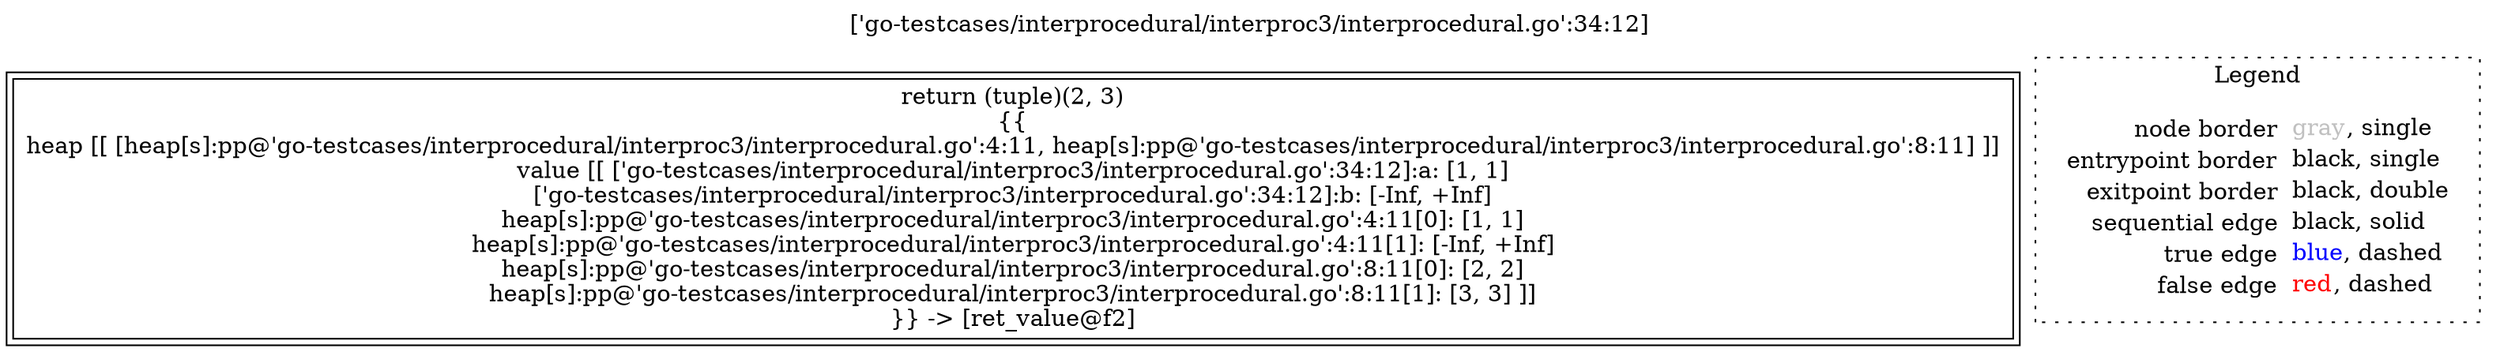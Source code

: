 digraph {
	labelloc="t";
	label="['go-testcases/interprocedural/interproc3/interprocedural.go':34:12]";
	"node0" [shape="rect",color="black",peripheries="2",label=<return (tuple)(2, 3)<BR/>{{<BR/>heap [[ [heap[s]:pp@'go-testcases/interprocedural/interproc3/interprocedural.go':4:11, heap[s]:pp@'go-testcases/interprocedural/interproc3/interprocedural.go':8:11] ]]<BR/>value [[ ['go-testcases/interprocedural/interproc3/interprocedural.go':34:12]:a: [1, 1]<BR/>['go-testcases/interprocedural/interproc3/interprocedural.go':34:12]:b: [-Inf, +Inf]<BR/>heap[s]:pp@'go-testcases/interprocedural/interproc3/interprocedural.go':4:11[0]: [1, 1]<BR/>heap[s]:pp@'go-testcases/interprocedural/interproc3/interprocedural.go':4:11[1]: [-Inf, +Inf]<BR/>heap[s]:pp@'go-testcases/interprocedural/interproc3/interprocedural.go':8:11[0]: [2, 2]<BR/>heap[s]:pp@'go-testcases/interprocedural/interproc3/interprocedural.go':8:11[1]: [3, 3] ]]<BR/>}} -&gt; [ret_value@f2]>];
subgraph cluster_legend {
	label="Legend";
	style=dotted;
	node [shape=plaintext];
	"legend" [label=<<table border="0" cellpadding="2" cellspacing="0" cellborder="0"><tr><td align="right">node border&nbsp;</td><td align="left"><font color="gray">gray</font>, single</td></tr><tr><td align="right">entrypoint border&nbsp;</td><td align="left"><font color="black">black</font>, single</td></tr><tr><td align="right">exitpoint border&nbsp;</td><td align="left"><font color="black">black</font>, double</td></tr><tr><td align="right">sequential edge&nbsp;</td><td align="left"><font color="black">black</font>, solid</td></tr><tr><td align="right">true edge&nbsp;</td><td align="left"><font color="blue">blue</font>, dashed</td></tr><tr><td align="right">false edge&nbsp;</td><td align="left"><font color="red">red</font>, dashed</td></tr></table>>];
}

}
